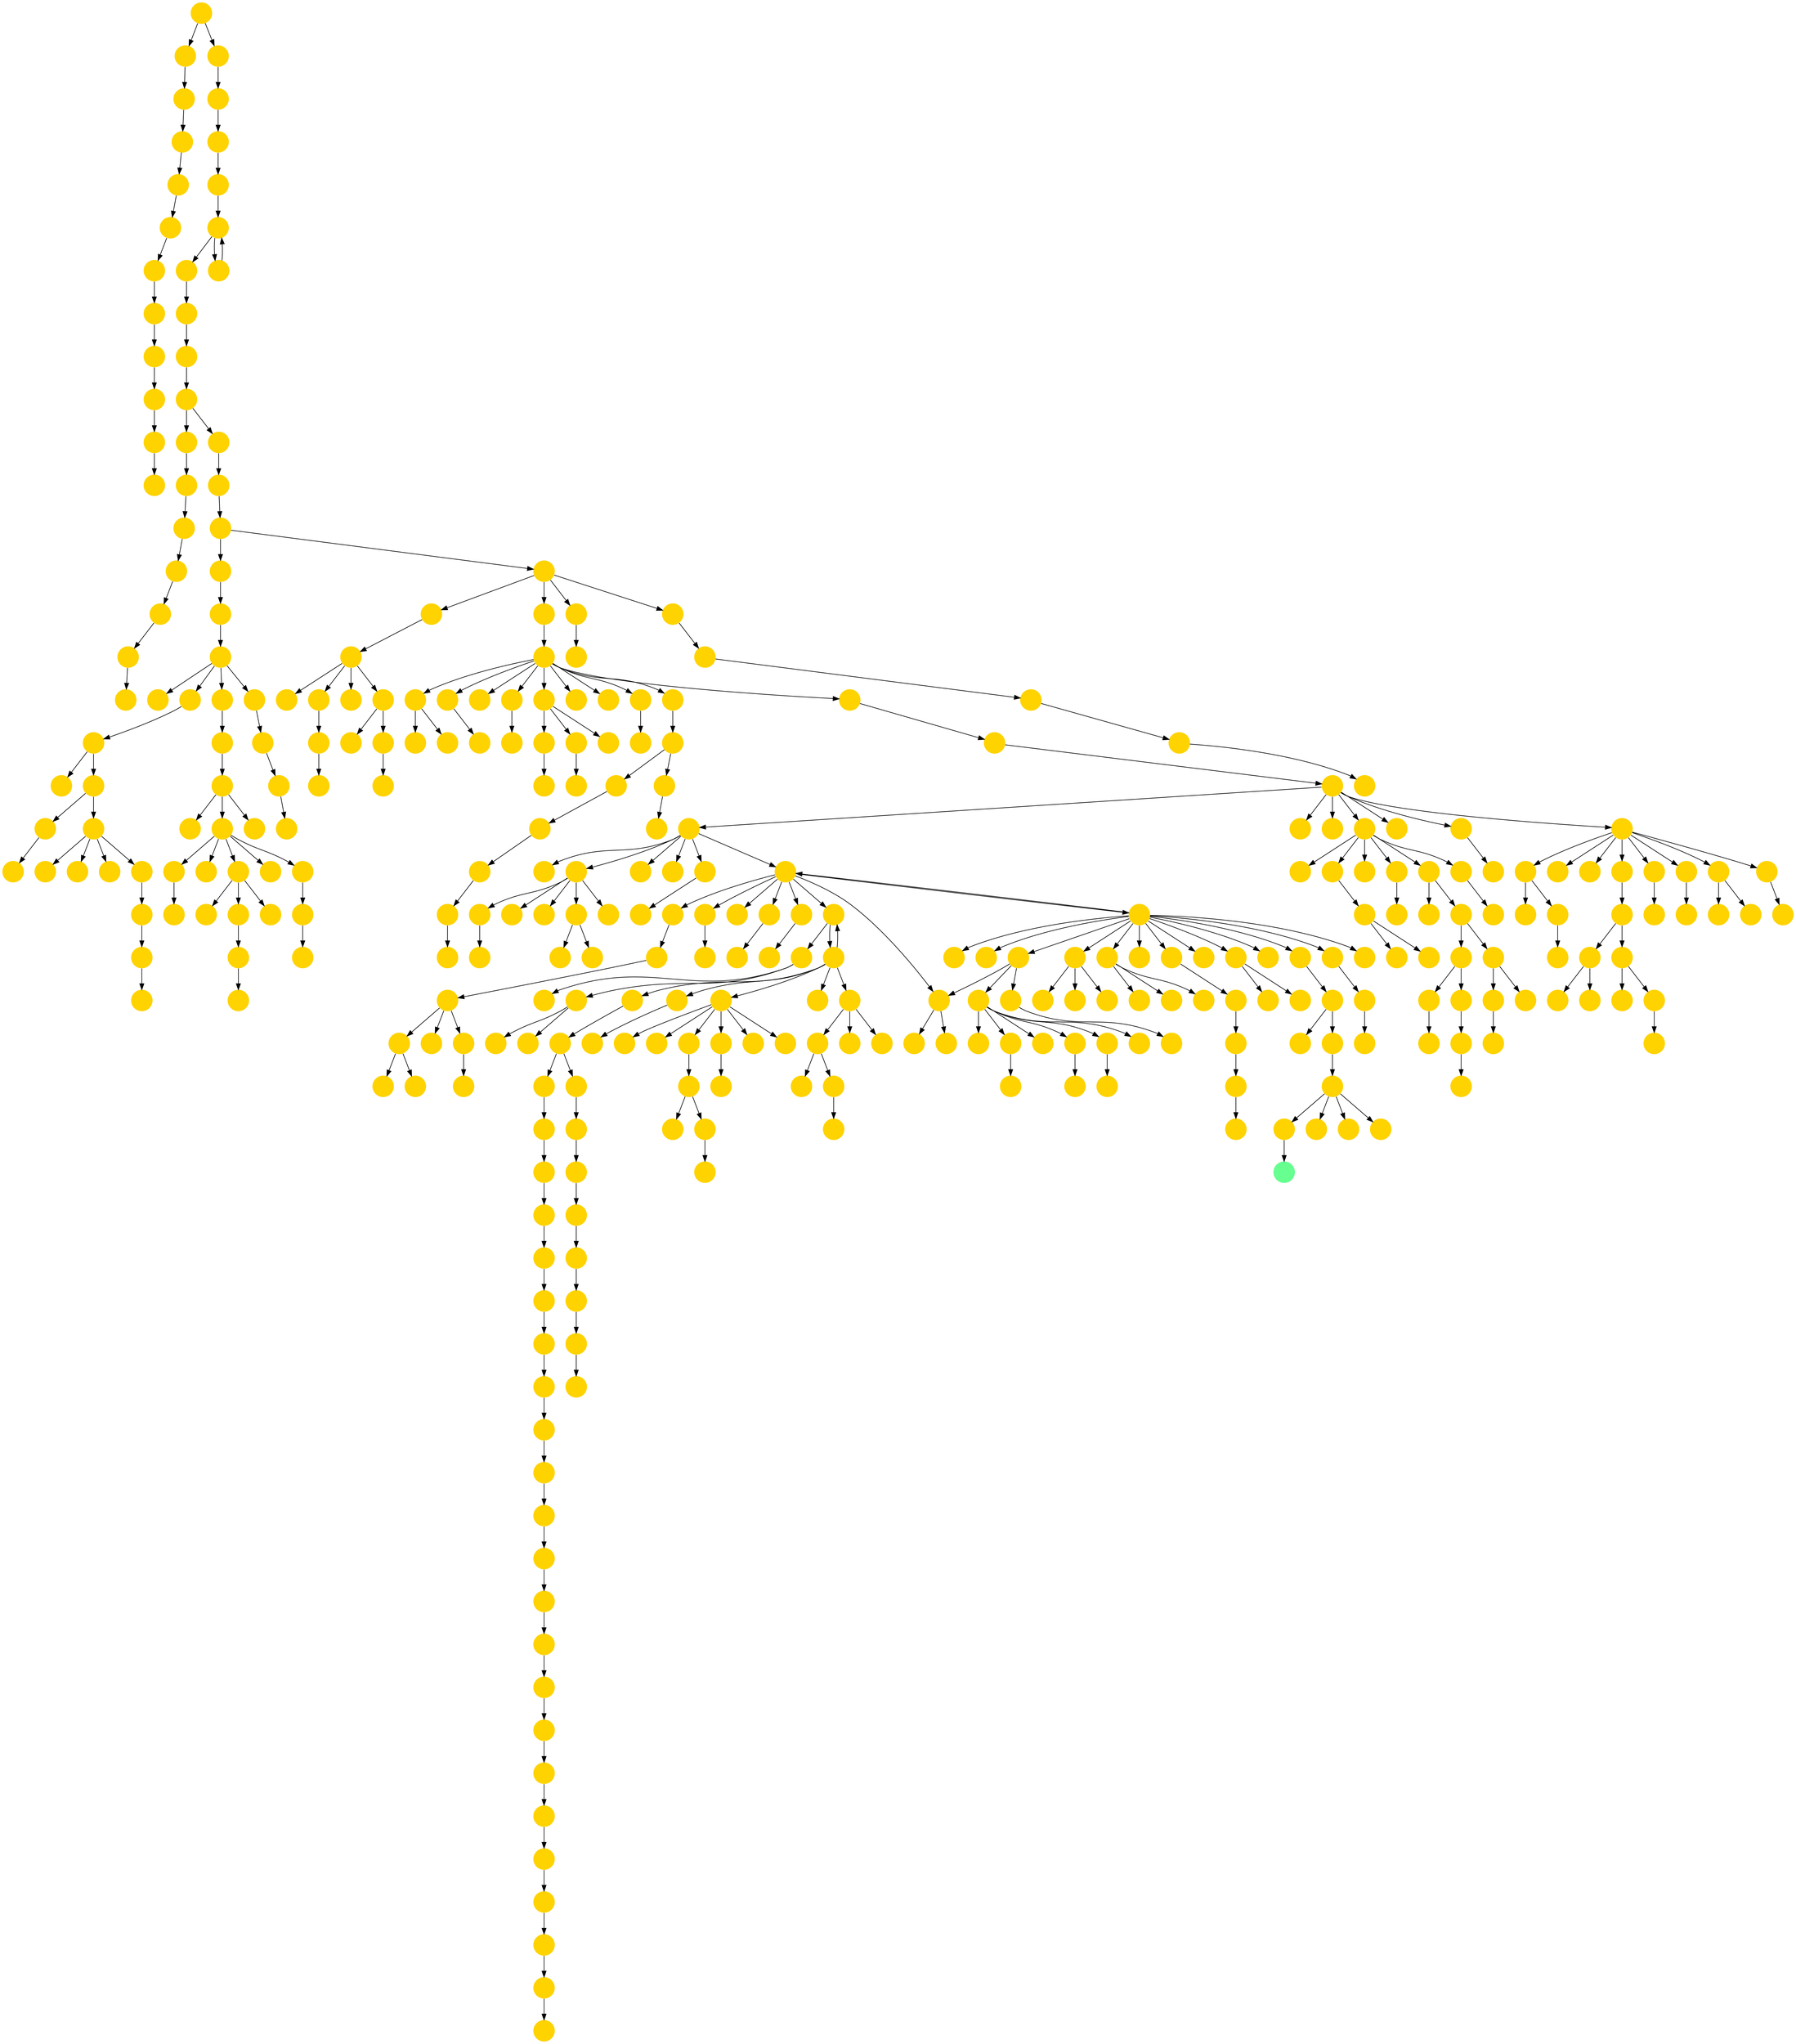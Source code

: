 digraph{
0 [tooltip = "Q", penwidth = 0, style = filled, fillcolor = "#ffd300", shape = circle, label = ""]
1 [tooltip = "Q", penwidth = 0, style = filled, fillcolor = "#ffd300", shape = circle, label = ""]
2 [tooltip = "Q", penwidth = 0, style = filled, fillcolor = "#ffd300", shape = circle, label = ""]
3 [tooltip = "Q", penwidth = 0, style = filled, fillcolor = "#ffd300", shape = circle, label = ""]
4 [tooltip = "Q", penwidth = 0, style = filled, fillcolor = "#ffd300", shape = circle, label = ""]
5 [tooltip = "Q", penwidth = 0, style = filled, fillcolor = "#ffd300", shape = circle, label = ""]
6 [tooltip = "Q", penwidth = 0, style = filled, fillcolor = "#ffd300", shape = circle, label = ""]
7 [tooltip = "Q", penwidth = 0, style = filled, fillcolor = "#ffd300", shape = circle, label = ""]
8 [tooltip = "Q", penwidth = 0, style = filled, fillcolor = "#ffd300", shape = circle, label = ""]
9 [tooltip = "Q", penwidth = 0, style = filled, fillcolor = "#ffd300", shape = circle, label = ""]
10 [tooltip = "Q", penwidth = 0, style = filled, fillcolor = "#ffd300", shape = circle, label = ""]
11 [tooltip = "Q", penwidth = 0, style = filled, fillcolor = "#ffd300", shape = circle, label = ""]
12 [tooltip = "Q", penwidth = 0, style = filled, fillcolor = "#ffd300", shape = circle, label = ""]
13 [tooltip = "Q", penwidth = 0, style = filled, fillcolor = "#ffd300", shape = circle, label = ""]
14 [tooltip = "Q", penwidth = 0, style = filled, fillcolor = "#ffd300", shape = circle, label = ""]
15 [tooltip = "Q", penwidth = 0, style = filled, fillcolor = "#ffd300", shape = circle, label = ""]
16 [tooltip = "Q", penwidth = 0, style = filled, fillcolor = "#ffd300", shape = circle, label = ""]
17 [tooltip = "Q", penwidth = 0, style = filled, fillcolor = "#ffd300", shape = circle, label = ""]
18 [tooltip = "Q", penwidth = 0, style = filled, fillcolor = "#ffd300", shape = circle, label = ""]
19 [tooltip = "Q", penwidth = 0, style = filled, fillcolor = "#ffd300", shape = circle, label = ""]
20 [tooltip = "Q", penwidth = 0, style = filled, fillcolor = "#ffd300", shape = circle, label = ""]
21 [tooltip = "Q", penwidth = 0, style = filled, fillcolor = "#ffd300", shape = circle, label = ""]
22 [tooltip = "Q", penwidth = 0, style = filled, fillcolor = "#ffd300", shape = circle, label = ""]
23 [tooltip = "Q", penwidth = 0, style = filled, fillcolor = "#ffd300", shape = circle, label = ""]
24 [tooltip = "Q", penwidth = 0, style = filled, fillcolor = "#ffd300", shape = circle, label = ""]
25 [tooltip = "Q", penwidth = 0, style = filled, fillcolor = "#ffd300", shape = circle, label = ""]
26 [tooltip = "Q", penwidth = 0, style = filled, fillcolor = "#ffd300", shape = circle, label = ""]
27 [tooltip = "Q", penwidth = 0, style = filled, fillcolor = "#ffd300", shape = circle, label = ""]
28 [tooltip = "Q", penwidth = 0, style = filled, fillcolor = "#ffd300", shape = circle, label = ""]
29 [tooltip = "Q", penwidth = 0, style = filled, fillcolor = "#ffd300", shape = circle, label = ""]
30 [tooltip = "Q", penwidth = 0, style = filled, fillcolor = "#ffd300", shape = circle, label = ""]
31 [tooltip = "Q", penwidth = 0, style = filled, fillcolor = "#ffd300", shape = circle, label = ""]
32 [tooltip = "Q", penwidth = 0, style = filled, fillcolor = "#ffd300", shape = circle, label = ""]
33 [tooltip = "Q", penwidth = 0, style = filled, fillcolor = "#ffd300", shape = circle, label = ""]
34 [tooltip = "Q", penwidth = 0, style = filled, fillcolor = "#ffd300", shape = circle, label = ""]
35 [tooltip = "Q", penwidth = 0, style = filled, fillcolor = "#ffd300", shape = circle, label = ""]
36 [tooltip = "Q", penwidth = 0, style = filled, fillcolor = "#ffd300", shape = circle, label = ""]
37 [tooltip = "Q", penwidth = 0, style = filled, fillcolor = "#ffd300", shape = circle, label = ""]
38 [tooltip = "Q", penwidth = 0, style = filled, fillcolor = "#ffd300", shape = circle, label = ""]
39 [tooltip = "Q", penwidth = 0, style = filled, fillcolor = "#ffd300", shape = circle, label = ""]
40 [tooltip = "Q", penwidth = 0, style = filled, fillcolor = "#ffd300", shape = circle, label = ""]
41 [tooltip = "Q", penwidth = 0, style = filled, fillcolor = "#ffd300", shape = circle, label = ""]
42 [tooltip = "Q", penwidth = 0, style = filled, fillcolor = "#ffd300", shape = circle, label = ""]
43 [tooltip = "Q", penwidth = 0, style = filled, fillcolor = "#ffd300", shape = circle, label = ""]
44 [tooltip = "Q", penwidth = 0, style = filled, fillcolor = "#ffd300", shape = circle, label = ""]
45 [tooltip = "Q", penwidth = 0, style = filled, fillcolor = "#ffd300", shape = circle, label = ""]
46 [tooltip = "Q", penwidth = 0, style = filled, fillcolor = "#ffd300", shape = circle, label = ""]
47 [tooltip = "Q", penwidth = 0, style = filled, fillcolor = "#ffd300", shape = circle, label = ""]
48 [tooltip = "Q", penwidth = 0, style = filled, fillcolor = "#ffd300", shape = circle, label = ""]
49 [tooltip = "Q", penwidth = 0, style = filled, fillcolor = "#ffd300", shape = circle, label = ""]
50 [tooltip = "Q", penwidth = 0, style = filled, fillcolor = "#ffd300", shape = circle, label = ""]
51 [tooltip = "Q", penwidth = 0, style = filled, fillcolor = "#ffd300", shape = circle, label = ""]
52 [tooltip = "Q", penwidth = 0, style = filled, fillcolor = "#ffd300", shape = circle, label = ""]
53 [tooltip = "Q", penwidth = 0, style = filled, fillcolor = "#ffd300", shape = circle, label = ""]
54 [tooltip = "Q", penwidth = 0, style = filled, fillcolor = "#ffd300", shape = circle, label = ""]
55 [tooltip = "Q", penwidth = 0, style = filled, fillcolor = "#ffd300", shape = circle, label = ""]
56 [tooltip = "Q", penwidth = 0, style = filled, fillcolor = "#ffd300", shape = circle, label = ""]
57 [tooltip = "Q", penwidth = 0, style = filled, fillcolor = "#ffd300", shape = circle, label = ""]
58 [tooltip = "Q", penwidth = 0, style = filled, fillcolor = "#ffd300", shape = circle, label = ""]
59 [tooltip = "Q", penwidth = 0, style = filled, fillcolor = "#ffd300", shape = circle, label = ""]
60 [tooltip = "Q", penwidth = 0, style = filled, fillcolor = "#ffd300", shape = circle, label = ""]
61 [tooltip = "Q", penwidth = 0, style = filled, fillcolor = "#ffd300", shape = circle, label = ""]
62 [tooltip = "Q", penwidth = 0, style = filled, fillcolor = "#ffd300", shape = circle, label = ""]
63 [tooltip = "Q", penwidth = 0, style = filled, fillcolor = "#ffd300", shape = circle, label = ""]
64 [tooltip = "Q", penwidth = 0, style = filled, fillcolor = "#ffd300", shape = circle, label = ""]
65 [tooltip = "Q", penwidth = 0, style = filled, fillcolor = "#ffd300", shape = circle, label = ""]
66 [tooltip = "Q", penwidth = 0, style = filled, fillcolor = "#ffd300", shape = circle, label = ""]
67 [tooltip = "Q", penwidth = 0, style = filled, fillcolor = "#ffd300", shape = circle, label = ""]
68 [tooltip = "Q", penwidth = 0, style = filled, fillcolor = "#ffd300", shape = circle, label = ""]
69 [tooltip = "Q", penwidth = 0, style = filled, fillcolor = "#ffd300", shape = circle, label = ""]
70 [tooltip = "Q", penwidth = 0, style = filled, fillcolor = "#ffd300", shape = circle, label = ""]
71 [tooltip = "Q", penwidth = 0, style = filled, fillcolor = "#ffd300", shape = circle, label = ""]
72 [tooltip = "Q", penwidth = 0, style = filled, fillcolor = "#ffd300", shape = circle, label = ""]
73 [tooltip = "Q", penwidth = 0, style = filled, fillcolor = "#ffd300", shape = circle, label = ""]
74 [tooltip = "Q", penwidth = 0, style = filled, fillcolor = "#ffd300", shape = circle, label = ""]
75 [tooltip = "Q", penwidth = 0, style = filled, fillcolor = "#ffd300", shape = circle, label = ""]
76 [tooltip = "Q", penwidth = 0, style = filled, fillcolor = "#ffd300", shape = circle, label = ""]
77 [tooltip = "Q", penwidth = 0, style = filled, fillcolor = "#ffd300", shape = circle, label = ""]
78 [tooltip = "Q", penwidth = 0, style = filled, fillcolor = "#ffd300", shape = circle, label = ""]
79 [tooltip = "Q", penwidth = 0, style = filled, fillcolor = "#ffd300", shape = circle, label = ""]
80 [tooltip = "Q", penwidth = 0, style = filled, fillcolor = "#ffd300", shape = circle, label = ""]
81 [tooltip = "Q", penwidth = 0, style = filled, fillcolor = "#ffd300", shape = circle, label = ""]
82 [tooltip = "Q", penwidth = 0, style = filled, fillcolor = "#ffd300", shape = circle, label = ""]
83 [tooltip = "Q", penwidth = 0, style = filled, fillcolor = "#ffd300", shape = circle, label = ""]
84 [tooltip = "Q", penwidth = 0, style = filled, fillcolor = "#ffd300", shape = circle, label = ""]
85 [tooltip = "Q", penwidth = 0, style = filled, fillcolor = "#ffd300", shape = circle, label = ""]
86 [tooltip = "Q", penwidth = 0, style = filled, fillcolor = "#ffd300", shape = circle, label = ""]
87 [tooltip = "Q", penwidth = 0, style = filled, fillcolor = "#ffd300", shape = circle, label = ""]
88 [tooltip = "Q", penwidth = 0, style = filled, fillcolor = "#ffd300", shape = circle, label = ""]
89 [tooltip = "Q", penwidth = 0, style = filled, fillcolor = "#ffd300", shape = circle, label = ""]
90 [tooltip = "Q", penwidth = 0, style = filled, fillcolor = "#ffd300", shape = circle, label = ""]
91 [tooltip = "Q", penwidth = 0, style = filled, fillcolor = "#ffd300", shape = circle, label = ""]
92 [tooltip = "Q", penwidth = 0, style = filled, fillcolor = "#ffd300", shape = circle, label = ""]
93 [tooltip = "Q", penwidth = 0, style = filled, fillcolor = "#ffd300", shape = circle, label = ""]
94 [tooltip = "Q", penwidth = 0, style = filled, fillcolor = "#ffd300", shape = circle, label = ""]
95 [tooltip = "Q", penwidth = 0, style = filled, fillcolor = "#ffd300", shape = circle, label = ""]
96 [tooltip = "Q", penwidth = 0, style = filled, fillcolor = "#ffd300", shape = circle, label = ""]
97 [tooltip = "Q", penwidth = 0, style = filled, fillcolor = "#ffd300", shape = circle, label = ""]
98 [tooltip = "Q", penwidth = 0, style = filled, fillcolor = "#ffd300", shape = circle, label = ""]
99 [tooltip = "Q", penwidth = 0, style = filled, fillcolor = "#ffd300", shape = circle, label = ""]
100 [tooltip = "Q", penwidth = 0, style = filled, fillcolor = "#ffd300", shape = circle, label = ""]
101 [tooltip = "Q", penwidth = 0, style = filled, fillcolor = "#ffd300", shape = circle, label = ""]
102 [tooltip = "Q", penwidth = 0, style = filled, fillcolor = "#ffd300", shape = circle, label = ""]
103 [tooltip = "Q", penwidth = 0, style = filled, fillcolor = "#ffd300", shape = circle, label = ""]
104 [tooltip = "Q", penwidth = 0, style = filled, fillcolor = "#ffd300", shape = circle, label = ""]
105 [tooltip = "Q", penwidth = 0, style = filled, fillcolor = "#ffd300", shape = circle, label = ""]
106 [tooltip = "Q", penwidth = 0, style = filled, fillcolor = "#ffd300", shape = circle, label = ""]
107 [tooltip = "Q", penwidth = 0, style = filled, fillcolor = "#ffd300", shape = circle, label = ""]
108 [tooltip = "Q", penwidth = 0, style = filled, fillcolor = "#ffd300", shape = circle, label = ""]
109 [tooltip = "Q", penwidth = 0, style = filled, fillcolor = "#ffd300", shape = circle, label = ""]
110 [tooltip = "Q", penwidth = 0, style = filled, fillcolor = "#ffd300", shape = circle, label = ""]
111 [tooltip = "Q", penwidth = 0, style = filled, fillcolor = "#ffd300", shape = circle, label = ""]
112 [tooltip = "Q", penwidth = 0, style = filled, fillcolor = "#ffd300", shape = circle, label = ""]
113 [tooltip = "Q", penwidth = 0, style = filled, fillcolor = "#ffd300", shape = circle, label = ""]
114 [tooltip = "Q", penwidth = 0, style = filled, fillcolor = "#ffd300", shape = circle, label = ""]
115 [tooltip = "Q", penwidth = 0, style = filled, fillcolor = "#ffd300", shape = circle, label = ""]
116 [tooltip = "Q", penwidth = 0, style = filled, fillcolor = "#ffd300", shape = circle, label = ""]
117 [tooltip = "Q", penwidth = 0, style = filled, fillcolor = "#ffd300", shape = circle, label = ""]
118 [tooltip = "Q", penwidth = 0, style = filled, fillcolor = "#ffd300", shape = circle, label = ""]
119 [tooltip = "Q", penwidth = 0, style = filled, fillcolor = "#ffd300", shape = circle, label = ""]
120 [tooltip = "Q", penwidth = 0, style = filled, fillcolor = "#ffd300", shape = circle, label = ""]
121 [tooltip = "Q", penwidth = 0, style = filled, fillcolor = "#ffd300", shape = circle, label = ""]
122 [tooltip = "Q", penwidth = 0, style = filled, fillcolor = "#ffd300", shape = circle, label = ""]
123 [tooltip = "Q", penwidth = 0, style = filled, fillcolor = "#ffd300", shape = circle, label = ""]
124 [tooltip = "Q", penwidth = 0, style = filled, fillcolor = "#ffd300", shape = circle, label = ""]
125 [tooltip = "Q", penwidth = 0, style = filled, fillcolor = "#ffd300", shape = circle, label = ""]
126 [tooltip = "Q", penwidth = 0, style = filled, fillcolor = "#ffd300", shape = circle, label = ""]
127 [tooltip = "Q", penwidth = 0, style = filled, fillcolor = "#ffd300", shape = circle, label = ""]
128 [tooltip = "Q", penwidth = 0, style = filled, fillcolor = "#ffd300", shape = circle, label = ""]
129 [tooltip = "Q", penwidth = 0, style = filled, fillcolor = "#ffd300", shape = circle, label = ""]
130 [tooltip = "Q", penwidth = 0, style = filled, fillcolor = "#ffd300", shape = circle, label = ""]
131 [tooltip = "Q", penwidth = 0, style = filled, fillcolor = "#ffd300", shape = circle, label = ""]
132 [tooltip = "Q", penwidth = 0, style = filled, fillcolor = "#ffd300", shape = circle, label = ""]
133 [tooltip = "Q", penwidth = 0, style = filled, fillcolor = "#ffd300", shape = circle, label = ""]
134 [tooltip = "Q", penwidth = 0, style = filled, fillcolor = "#ffd300", shape = circle, label = ""]
135 [tooltip = "Q", penwidth = 0, style = filled, fillcolor = "#ffd300", shape = circle, label = ""]
136 [tooltip = "Q", penwidth = 0, style = filled, fillcolor = "#ffd300", shape = circle, label = ""]
137 [tooltip = "Q", penwidth = 0, style = filled, fillcolor = "#ffd300", shape = circle, label = ""]
138 [tooltip = "Q", penwidth = 0, style = filled, fillcolor = "#ffd300", shape = circle, label = ""]
139 [tooltip = "Q", penwidth = 0, style = filled, fillcolor = "#ffd300", shape = circle, label = ""]
140 [tooltip = "Q", penwidth = 0, style = filled, fillcolor = "#ffd300", shape = circle, label = ""]
141 [tooltip = "Q", penwidth = 0, style = filled, fillcolor = "#ffd300", shape = circle, label = ""]
142 [tooltip = "Q", penwidth = 0, style = filled, fillcolor = "#ffd300", shape = circle, label = ""]
143 [tooltip = "Q", penwidth = 0, style = filled, fillcolor = "#ffd300", shape = circle, label = ""]
144 [tooltip = "Q", penwidth = 0, style = filled, fillcolor = "#ffd300", shape = circle, label = ""]
145 [tooltip = "Q", penwidth = 0, style = filled, fillcolor = "#ffd300", shape = circle, label = ""]
146 [tooltip = "Q", penwidth = 0, style = filled, fillcolor = "#ffd300", shape = circle, label = ""]
147 [tooltip = "Q", penwidth = 0, style = filled, fillcolor = "#ffd300", shape = circle, label = ""]
148 [tooltip = "Q", penwidth = 0, style = filled, fillcolor = "#ffd300", shape = circle, label = ""]
149 [tooltip = "Q", penwidth = 0, style = filled, fillcolor = "#ffd300", shape = circle, label = ""]
150 [tooltip = "Q", penwidth = 0, style = filled, fillcolor = "#ffd300", shape = circle, label = ""]
151 [tooltip = "Q", penwidth = 0, style = filled, fillcolor = "#ffd300", shape = circle, label = ""]
152 [tooltip = "Q", penwidth = 0, style = filled, fillcolor = "#ffd300", shape = circle, label = ""]
153 [tooltip = "Q", penwidth = 0, style = filled, fillcolor = "#ffd300", shape = circle, label = ""]
154 [tooltip = "Q", penwidth = 0, style = filled, fillcolor = "#ffd300", shape = circle, label = ""]
155 [tooltip = "Q", penwidth = 0, style = filled, fillcolor = "#ffd300", shape = circle, label = ""]
156 [tooltip = "Q", penwidth = 0, style = filled, fillcolor = "#ffd300", shape = circle, label = ""]
157 [tooltip = "Q", penwidth = 0, style = filled, fillcolor = "#ffd300", shape = circle, label = ""]
158 [tooltip = "Q", penwidth = 0, style = filled, fillcolor = "#ffd300", shape = circle, label = ""]
159 [tooltip = "Q", penwidth = 0, style = filled, fillcolor = "#ffd300", shape = circle, label = ""]
160 [tooltip = "L", penwidth = 0, style = filled, fillcolor = "#66ff90", shape = circle, label = ""]
161 [tooltip = "Q", penwidth = 0, style = filled, fillcolor = "#ffd300", shape = circle, label = ""]
162 [tooltip = "Q", penwidth = 0, style = filled, fillcolor = "#ffd300", shape = circle, label = ""]
163 [tooltip = "Q", penwidth = 0, style = filled, fillcolor = "#ffd300", shape = circle, label = ""]
164 [tooltip = "Q", penwidth = 0, style = filled, fillcolor = "#ffd300", shape = circle, label = ""]
165 [tooltip = "Q", penwidth = 0, style = filled, fillcolor = "#ffd300", shape = circle, label = ""]
166 [tooltip = "Q", penwidth = 0, style = filled, fillcolor = "#ffd300", shape = circle, label = ""]
167 [tooltip = "Q", penwidth = 0, style = filled, fillcolor = "#ffd300", shape = circle, label = ""]
168 [tooltip = "Q", penwidth = 0, style = filled, fillcolor = "#ffd300", shape = circle, label = ""]
169 [tooltip = "Q", penwidth = 0, style = filled, fillcolor = "#ffd300", shape = circle, label = ""]
170 [tooltip = "Q", penwidth = 0, style = filled, fillcolor = "#ffd300", shape = circle, label = ""]
171 [tooltip = "Q", penwidth = 0, style = filled, fillcolor = "#ffd300", shape = circle, label = ""]
172 [tooltip = "Q", penwidth = 0, style = filled, fillcolor = "#ffd300", shape = circle, label = ""]
173 [tooltip = "Q", penwidth = 0, style = filled, fillcolor = "#ffd300", shape = circle, label = ""]
174 [tooltip = "Q", penwidth = 0, style = filled, fillcolor = "#ffd300", shape = circle, label = ""]
175 [tooltip = "Q", penwidth = 0, style = filled, fillcolor = "#ffd300", shape = circle, label = ""]
176 [tooltip = "Q", penwidth = 0, style = filled, fillcolor = "#ffd300", shape = circle, label = ""]
177 [tooltip = "Q", penwidth = 0, style = filled, fillcolor = "#ffd300", shape = circle, label = ""]
178 [tooltip = "Q", penwidth = 0, style = filled, fillcolor = "#ffd300", shape = circle, label = ""]
179 [tooltip = "Q", penwidth = 0, style = filled, fillcolor = "#ffd300", shape = circle, label = ""]
180 [tooltip = "Q", penwidth = 0, style = filled, fillcolor = "#ffd300", shape = circle, label = ""]
181 [tooltip = "Q", penwidth = 0, style = filled, fillcolor = "#ffd300", shape = circle, label = ""]
182 [tooltip = "Q", penwidth = 0, style = filled, fillcolor = "#ffd300", shape = circle, label = ""]
183 [tooltip = "Q", penwidth = 0, style = filled, fillcolor = "#ffd300", shape = circle, label = ""]
184 [tooltip = "Q", penwidth = 0, style = filled, fillcolor = "#ffd300", shape = circle, label = ""]
185 [tooltip = "Q", penwidth = 0, style = filled, fillcolor = "#ffd300", shape = circle, label = ""]
186 [tooltip = "Q", penwidth = 0, style = filled, fillcolor = "#ffd300", shape = circle, label = ""]
187 [tooltip = "Q", penwidth = 0, style = filled, fillcolor = "#ffd300", shape = circle, label = ""]
188 [tooltip = "Q", penwidth = 0, style = filled, fillcolor = "#ffd300", shape = circle, label = ""]
189 [tooltip = "Q", penwidth = 0, style = filled, fillcolor = "#ffd300", shape = circle, label = ""]
190 [tooltip = "Q", penwidth = 0, style = filled, fillcolor = "#ffd300", shape = circle, label = ""]
191 [tooltip = "Q", penwidth = 0, style = filled, fillcolor = "#ffd300", shape = circle, label = ""]
192 [tooltip = "Q", penwidth = 0, style = filled, fillcolor = "#ffd300", shape = circle, label = ""]
193 [tooltip = "Q", penwidth = 0, style = filled, fillcolor = "#ffd300", shape = circle, label = ""]
194 [tooltip = "Q", penwidth = 0, style = filled, fillcolor = "#ffd300", shape = circle, label = ""]
195 [tooltip = "Q", penwidth = 0, style = filled, fillcolor = "#ffd300", shape = circle, label = ""]
196 [tooltip = "Q", penwidth = 0, style = filled, fillcolor = "#ffd300", shape = circle, label = ""]
197 [tooltip = "Q", penwidth = 0, style = filled, fillcolor = "#ffd300", shape = circle, label = ""]
198 [tooltip = "Q", penwidth = 0, style = filled, fillcolor = "#ffd300", shape = circle, label = ""]
199 [tooltip = "Q", penwidth = 0, style = filled, fillcolor = "#ffd300", shape = circle, label = ""]
200 [tooltip = "Q", penwidth = 0, style = filled, fillcolor = "#ffd300", shape = circle, label = ""]
201 [tooltip = "Q", penwidth = 0, style = filled, fillcolor = "#ffd300", shape = circle, label = ""]
202 [tooltip = "Q", penwidth = 0, style = filled, fillcolor = "#ffd300", shape = circle, label = ""]
203 [tooltip = "Q", penwidth = 0, style = filled, fillcolor = "#ffd300", shape = circle, label = ""]
204 [tooltip = "Q", penwidth = 0, style = filled, fillcolor = "#ffd300", shape = circle, label = ""]
205 [tooltip = "Q", penwidth = 0, style = filled, fillcolor = "#ffd300", shape = circle, label = ""]
206 [tooltip = "Q", penwidth = 0, style = filled, fillcolor = "#ffd300", shape = circle, label = ""]
207 [tooltip = "Q", penwidth = 0, style = filled, fillcolor = "#ffd300", shape = circle, label = ""]
208 [tooltip = "Q", penwidth = 0, style = filled, fillcolor = "#ffd300", shape = circle, label = ""]
209 [tooltip = "Q", penwidth = 0, style = filled, fillcolor = "#ffd300", shape = circle, label = ""]
210 [tooltip = "Q", penwidth = 0, style = filled, fillcolor = "#ffd300", shape = circle, label = ""]
211 [tooltip = "Q", penwidth = 0, style = filled, fillcolor = "#ffd300", shape = circle, label = ""]
212 [tooltip = "Q", penwidth = 0, style = filled, fillcolor = "#ffd300", shape = circle, label = ""]
213 [tooltip = "Q", penwidth = 0, style = filled, fillcolor = "#ffd300", shape = circle, label = ""]
214 [tooltip = "Q", penwidth = 0, style = filled, fillcolor = "#ffd300", shape = circle, label = ""]
215 [tooltip = "Q", penwidth = 0, style = filled, fillcolor = "#ffd300", shape = circle, label = ""]
216 [tooltip = "Q", penwidth = 0, style = filled, fillcolor = "#ffd300", shape = circle, label = ""]
217 [tooltip = "Q", penwidth = 0, style = filled, fillcolor = "#ffd300", shape = circle, label = ""]
218 [tooltip = "Q", penwidth = 0, style = filled, fillcolor = "#ffd300", shape = circle, label = ""]
219 [tooltip = "Q", penwidth = 0, style = filled, fillcolor = "#ffd300", shape = circle, label = ""]
220 [tooltip = "Q", penwidth = 0, style = filled, fillcolor = "#ffd300", shape = circle, label = ""]
221 [tooltip = "Q", penwidth = 0, style = filled, fillcolor = "#ffd300", shape = circle, label = ""]
222 [tooltip = "Q", penwidth = 0, style = filled, fillcolor = "#ffd300", shape = circle, label = ""]
223 [tooltip = "Q", penwidth = 0, style = filled, fillcolor = "#ffd300", shape = circle, label = ""]
224 [tooltip = "Q", penwidth = 0, style = filled, fillcolor = "#ffd300", shape = circle, label = ""]
225 [tooltip = "Q", penwidth = 0, style = filled, fillcolor = "#ffd300", shape = circle, label = ""]
226 [tooltip = "Q", penwidth = 0, style = filled, fillcolor = "#ffd300", shape = circle, label = ""]
227 [tooltip = "Q", penwidth = 0, style = filled, fillcolor = "#ffd300", shape = circle, label = ""]
228 [tooltip = "Q", penwidth = 0, style = filled, fillcolor = "#ffd300", shape = circle, label = ""]
229 [tooltip = "Q", penwidth = 0, style = filled, fillcolor = "#ffd300", shape = circle, label = ""]
230 [tooltip = "Q", penwidth = 0, style = filled, fillcolor = "#ffd300", shape = circle, label = ""]
231 [tooltip = "Q", penwidth = 0, style = filled, fillcolor = "#ffd300", shape = circle, label = ""]
232 [tooltip = "Q", penwidth = 0, style = filled, fillcolor = "#ffd300", shape = circle, label = ""]
233 [tooltip = "Q", penwidth = 0, style = filled, fillcolor = "#ffd300", shape = circle, label = ""]
234 [tooltip = "Q", penwidth = 0, style = filled, fillcolor = "#ffd300", shape = circle, label = ""]
235 [tooltip = "Q", penwidth = 0, style = filled, fillcolor = "#ffd300", shape = circle, label = ""]
236 [tooltip = "Q", penwidth = 0, style = filled, fillcolor = "#ffd300", shape = circle, label = ""]
237 [tooltip = "Q", penwidth = 0, style = filled, fillcolor = "#ffd300", shape = circle, label = ""]
238 [tooltip = "Q", penwidth = 0, style = filled, fillcolor = "#ffd300", shape = circle, label = ""]
239 [tooltip = "Q", penwidth = 0, style = filled, fillcolor = "#ffd300", shape = circle, label = ""]
240 [tooltip = "Q", penwidth = 0, style = filled, fillcolor = "#ffd300", shape = circle, label = ""]
241 [tooltip = "Q", penwidth = 0, style = filled, fillcolor = "#ffd300", shape = circle, label = ""]
242 [tooltip = "Q", penwidth = 0, style = filled, fillcolor = "#ffd300", shape = circle, label = ""]
243 [tooltip = "Q", penwidth = 0, style = filled, fillcolor = "#ffd300", shape = circle, label = ""]
244 [tooltip = "Q", penwidth = 0, style = filled, fillcolor = "#ffd300", shape = circle, label = ""]
245 [tooltip = "Q", penwidth = 0, style = filled, fillcolor = "#ffd300", shape = circle, label = ""]
246 [tooltip = "Q", penwidth = 0, style = filled, fillcolor = "#ffd300", shape = circle, label = ""]
247 [tooltip = "Q", penwidth = 0, style = filled, fillcolor = "#ffd300", shape = circle, label = ""]
248 [tooltip = "Q", penwidth = 0, style = filled, fillcolor = "#ffd300", shape = circle, label = ""]
249 [tooltip = "Q", penwidth = 0, style = filled, fillcolor = "#ffd300", shape = circle, label = ""]
250 [tooltip = "Q", penwidth = 0, style = filled, fillcolor = "#ffd300", shape = circle, label = ""]
251 [tooltip = "Q", penwidth = 0, style = filled, fillcolor = "#ffd300", shape = circle, label = ""]
252 [tooltip = "Q", penwidth = 0, style = filled, fillcolor = "#ffd300", shape = circle, label = ""]
253 [tooltip = "Q", penwidth = 0, style = filled, fillcolor = "#ffd300", shape = circle, label = ""]
254 [tooltip = "Q", penwidth = 0, style = filled, fillcolor = "#ffd300", shape = circle, label = ""]
255 [tooltip = "Q", penwidth = 0, style = filled, fillcolor = "#ffd300", shape = circle, label = ""]
256 [tooltip = "Q", penwidth = 0, style = filled, fillcolor = "#ffd300", shape = circle, label = ""]
257 [tooltip = "Q", penwidth = 0, style = filled, fillcolor = "#ffd300", shape = circle, label = ""]
258 [tooltip = "Q", penwidth = 0, style = filled, fillcolor = "#ffd300", shape = circle, label = ""]
259 [tooltip = "Q", penwidth = 0, style = filled, fillcolor = "#ffd300", shape = circle, label = ""]
260 [tooltip = "Q", penwidth = 0, style = filled, fillcolor = "#ffd300", shape = circle, label = ""]
261 [tooltip = "Q", penwidth = 0, style = filled, fillcolor = "#ffd300", shape = circle, label = ""]
262 [tooltip = "Q", penwidth = 0, style = filled, fillcolor = "#ffd300", shape = circle, label = ""]
263 [tooltip = "Q", penwidth = 0, style = filled, fillcolor = "#ffd300", shape = circle, label = ""]
264 [tooltip = "Q", penwidth = 0, style = filled, fillcolor = "#ffd300", shape = circle, label = ""]
265 [tooltip = "Q", penwidth = 0, style = filled, fillcolor = "#ffd300", shape = circle, label = ""]
266 [tooltip = "Q", penwidth = 0, style = filled, fillcolor = "#ffd300", shape = circle, label = ""]
267 [tooltip = "Q", penwidth = 0, style = filled, fillcolor = "#ffd300", shape = circle, label = ""]
268 [tooltip = "Q", penwidth = 0, style = filled, fillcolor = "#ffd300", shape = circle, label = ""]
269 [tooltip = "Q", penwidth = 0, style = filled, fillcolor = "#ffd300", shape = circle, label = ""]
270 [tooltip = "Q", penwidth = 0, style = filled, fillcolor = "#ffd300", shape = circle, label = ""]
271 [tooltip = "Q", penwidth = 0, style = filled, fillcolor = "#ffd300", shape = circle, label = ""]
272 [tooltip = "Q", penwidth = 0, style = filled, fillcolor = "#ffd300", shape = circle, label = ""]
273 [tooltip = "Q", penwidth = 0, style = filled, fillcolor = "#ffd300", shape = circle, label = ""]
274 [tooltip = "Q", penwidth = 0, style = filled, fillcolor = "#ffd300", shape = circle, label = ""]
275 [tooltip = "Q", penwidth = 0, style = filled, fillcolor = "#ffd300", shape = circle, label = ""]
276 [tooltip = "Q", penwidth = 0, style = filled, fillcolor = "#ffd300", shape = circle, label = ""]
277 [tooltip = "Q", penwidth = 0, style = filled, fillcolor = "#ffd300", shape = circle, label = ""]
278 [tooltip = "Q", penwidth = 0, style = filled, fillcolor = "#ffd300", shape = circle, label = ""]
279 [tooltip = "Q", penwidth = 0, style = filled, fillcolor = "#ffd300", shape = circle, label = ""]
280 [tooltip = "Q", penwidth = 0, style = filled, fillcolor = "#ffd300", shape = circle, label = ""]
281 [tooltip = "Q", penwidth = 0, style = filled, fillcolor = "#ffd300", shape = circle, label = ""]
282 [tooltip = "Q", penwidth = 0, style = filled, fillcolor = "#ffd300", shape = circle, label = ""]
283 [tooltip = "Q", penwidth = 0, style = filled, fillcolor = "#ffd300", shape = circle, label = ""]
284 [tooltip = "Q", penwidth = 0, style = filled, fillcolor = "#ffd300", shape = circle, label = ""]
285 [tooltip = "Q", penwidth = 0, style = filled, fillcolor = "#ffd300", shape = circle, label = ""]
286 [tooltip = "Q", penwidth = 0, style = filled, fillcolor = "#ffd300", shape = circle, label = ""]
287 [tooltip = "Q", penwidth = 0, style = filled, fillcolor = "#ffd300", shape = circle, label = ""]
288 [tooltip = "Q", penwidth = 0, style = filled, fillcolor = "#ffd300", shape = circle, label = ""]
289 [tooltip = "Q", penwidth = 0, style = filled, fillcolor = "#ffd300", shape = circle, label = ""]
290 [tooltip = "Q", penwidth = 0, style = filled, fillcolor = "#ffd300", shape = circle, label = ""]
291 [tooltip = "Q", penwidth = 0, style = filled, fillcolor = "#ffd300", shape = circle, label = ""]
292 [tooltip = "Q", penwidth = 0, style = filled, fillcolor = "#ffd300", shape = circle, label = ""]
293 [tooltip = "Q", penwidth = 0, style = filled, fillcolor = "#ffd300", shape = circle, label = ""]
294 [tooltip = "Q", penwidth = 0, style = filled, fillcolor = "#ffd300", shape = circle, label = ""]
295 [tooltip = "Q", penwidth = 0, style = filled, fillcolor = "#ffd300", shape = circle, label = ""]
296 [tooltip = "Q", penwidth = 0, style = filled, fillcolor = "#ffd300", shape = circle, label = ""]
297 [tooltip = "Q", penwidth = 0, style = filled, fillcolor = "#ffd300", shape = circle, label = ""]
298 [tooltip = "Q", penwidth = 0, style = filled, fillcolor = "#ffd300", shape = circle, label = ""]
299 [tooltip = "Q", penwidth = 0, style = filled, fillcolor = "#ffd300", shape = circle, label = ""]
300 [tooltip = "Q", penwidth = 0, style = filled, fillcolor = "#ffd300", shape = circle, label = ""]
301 [tooltip = "Q", penwidth = 0, style = filled, fillcolor = "#ffd300", shape = circle, label = ""]
302 [tooltip = "Q", penwidth = 0, style = filled, fillcolor = "#ffd300", shape = circle, label = ""]
303 [tooltip = "Q", penwidth = 0, style = filled, fillcolor = "#ffd300", shape = circle, label = ""]
304 [tooltip = "Q", penwidth = 0, style = filled, fillcolor = "#ffd300", shape = circle, label = ""]
305 [tooltip = "Q", penwidth = 0, style = filled, fillcolor = "#ffd300", shape = circle, label = ""]
306 [tooltip = "Q", penwidth = 0, style = filled, fillcolor = "#ffd300", shape = circle, label = ""]
307 [tooltip = "Q", penwidth = 0, style = filled, fillcolor = "#ffd300", shape = circle, label = ""]
308 [tooltip = "Q", penwidth = 0, style = filled, fillcolor = "#ffd300", shape = circle, label = ""]
309 [tooltip = "Q", penwidth = 0, style = filled, fillcolor = "#ffd300", shape = circle, label = ""]
310 [tooltip = "Q", penwidth = 0, style = filled, fillcolor = "#ffd300", shape = circle, label = ""]
311 [tooltip = "Q", penwidth = 0, style = filled, fillcolor = "#ffd300", shape = circle, label = ""]
312 [tooltip = "Q", penwidth = 0, style = filled, fillcolor = "#ffd300", shape = circle, label = ""]
313 [tooltip = "Q", penwidth = 0, style = filled, fillcolor = "#ffd300", shape = circle, label = ""]
314 [tooltip = "Q", penwidth = 0, style = filled, fillcolor = "#ffd300", shape = circle, label = ""]
315 [tooltip = "Q", penwidth = 0, style = filled, fillcolor = "#ffd300", shape = circle, label = ""]
316 [tooltip = "Q", penwidth = 0, style = filled, fillcolor = "#ffd300", shape = circle, label = ""]
317 [tooltip = "Q", penwidth = 0, style = filled, fillcolor = "#ffd300", shape = circle, label = ""]
318 [tooltip = "Q", penwidth = 0, style = filled, fillcolor = "#ffd300", shape = circle, label = ""]
319 [tooltip = "Q", penwidth = 0, style = filled, fillcolor = "#ffd300", shape = circle, label = ""]
320 [tooltip = "Q", penwidth = 0, style = filled, fillcolor = "#ffd300", shape = circle, label = ""]
321 [tooltip = "Q", penwidth = 0, style = filled, fillcolor = "#ffd300", shape = circle, label = ""]
322 [tooltip = "Q", penwidth = 0, style = filled, fillcolor = "#ffd300", shape = circle, label = ""]
323 [tooltip = "Q", penwidth = 0, style = filled, fillcolor = "#ffd300", shape = circle, label = ""]
265 -> 282
95 -> 100
70 -> 124
170 -> 228
87 -> 305
14 -> 4
313 -> 152
170 -> 287
289 -> 292
214 -> 256
30 -> 60
9 -> 151
49 -> 45
32 -> 31
75 -> 47
176 -> 217
30 -> 132
140 -> 137
28 -> 7
37 -> 62
151 -> 164
290 -> 285
54 -> 138
89 -> 94
59 -> 315
36 -> 8
300 -> 301
77 -> 74
72 -> 53
195 -> 254
2 -> 42
154 -> 175
248 -> 174
157 -> 268
229 -> 187
220 -> 161
88 -> 98
156 -> 192
32 -> 41
112 -> 88
106 -> 109
128 -> 129
292 -> 295
127 -> 72
28 -> 27
228 -> 165
113 -> 125
9 -> 3
231 -> 216
254 -> 193
167 -> 242
21 -> 227
80 -> 97
88 -> 93
322 -> 321
177 -> 204
136 -> 134
157 -> 210
24 -> 11
217 -> 195
236 -> 246
8 -> 199
188 -> 248
47 -> 77
151 -> 176
316 -> 318
85 -> 96
213 -> 56
243 -> 167
279 -> 283
170 -> 275
177 -> 257
224 -> 226
266 -> 274
111 -> 107
253 -> 236
59 -> 58
43 -> 52
9 -> 38
312 -> 311
170 -> 151
87 -> 91
73 -> 57
64 -> 55
132 -> 189
72 -> 135
309 -> 307
87 -> 299
157 -> 244
30 -> 126
63 -> 16
30 -> 136
166 -> 44
157 -> 182
7 -> 51
191 -> 214
37 -> 319
221 -> 258
69 -> 21
85 -> 80
156 -> 224
279 -> 272
237 -> 251
154 -> 172
30 -> 70
65 -> 66
151 -> 211
154 -> 309
300 -> 87
61 -> 232
0 -> 6
152 -> 241
88 -> 102
190 -> 50
40 -> 127
146 -> 144
190 -> 218
30 -> 48
30 -> 133
227 -> 169
70 -> 276
218 -> 36
32 -> 65
80 -> 81
226 -> 253
151 -> 229
26 -> 141
308 -> 310
177 -> 284
80 -> 104
165 -> 173
32 -> 39
0 -> 18
5 -> 46
211 -> 194
99 -> 89
141 -> 147
153 -> 162
67 -> 17
135 -> 119
163 -> 184
0 -> 59
156 -> 164
30 -> 15
151 -> 170
308 -> 312
177 -> 266
298 -> 304
295 -> 294
24 -> 316
107 -> 250
280 -> 281
192 -> 198
245 -> 191
276 -> 271
15 -> 130
192 -> 243
0 -> 2
243 -> 181
56 -> 73
151 -> 179
170 -> 261
165 -> 197
288 -> 207
161 -> 183
235 -> 220
72 -> 267
201 -> 259
204 -> 200
5 -> 13
30 -> 221
80 -> 92
178 -> 263
154 -> 168
0 -> 43
39 -> 37
134 -> 24
301 -> 296
183 -> 219
5 -> 14
135 -> 121
104 -> 101
88 -> 106
251 -> 317
24 -> 9
141 -> 140
222 -> 314
87 -> 298
279 -> 273
40 -> 33
5 -> 49
101 -> 103
156 -> 154
49 -> 20
150 -> 142
239 -> 308
151 -> 209
0 -> 240
207 -> 231
170 -> 215
293 -> 79
209 -> 206
178 -> 202
154 -> 239
124 -> 114
81 -> 83
195 -> 163
306 -> 303
233 -> 213
113 -> 128
174 -> 71
140 -> 143
131 -> 30
53 -> 29
208 -> 225
280 -> 238
277 -> 260
199 -> 245
154 -> 203
214 -> 40
171 -> 110
30 -> 115
54 -> 28
79 -> 78
50 -> 190
162 -> 155
0 -> 34
0 -> 26
129 -> 322
9 -> 64
241 -> 230
80 -> 95
252 -> 208
72 -> 117
246 -> 233
74 -> 1
244 -> 160
108 -> 82
70 -> 120
255 -> 249
84 -> 105
156 -> 186
275 -> 277
195 -> 196
197 -> 157
164 -> 153
40 -> 131
9 -> 35
138 -> 139
177 -> 265
67 -> 54
226 -> 255
170 -> 237
232 -> 252
177 -> 286
33 -> 159
61 -> 171
138 -> 149
102 -> 306
149 -> 150
285 -> 291
201 -> 180
34 -> 19
24 -> 0
93 -> 293
170 -> 201
121 -> 122
147 -> 146
60 -> 116
163 -> 205
240 -> 158
40 -> 75
162 -> 212
32 -> 76
250 -> 166
5 -> 25
95 -> 86
256 -> 112
151 -> 178
24 -> 23
280 -> 262
95 -> 99
16 -> 235
109 -> 85
199 -> 290
294 -> 270
321 -> 320
170 -> 264
275 -> 178
76 -> 12
249 -> 222
153 -> 223
291 -> 288
156 -> 247
147 -> 145
2 -> 10
170 -> 323
170 -> 289
110 -> 84
304 -> 302
302 -> 297
24 -> 68
219 -> 188
314 -> 313
125 -> 123
85 -> 90
29 -> 118
306 -> 300
164 -> 156
82 -> 111
133 -> 113
170 -> 269
275 -> 177
230 -> 63
221 -> 278
170 -> 280
71 -> 69
139 -> 148
192 -> 234
42 -> 22
170 -> 279
9 -> 5
32 -> 67
24 -> 32
225 -> 190
105 -> 108
247 -> 185
}